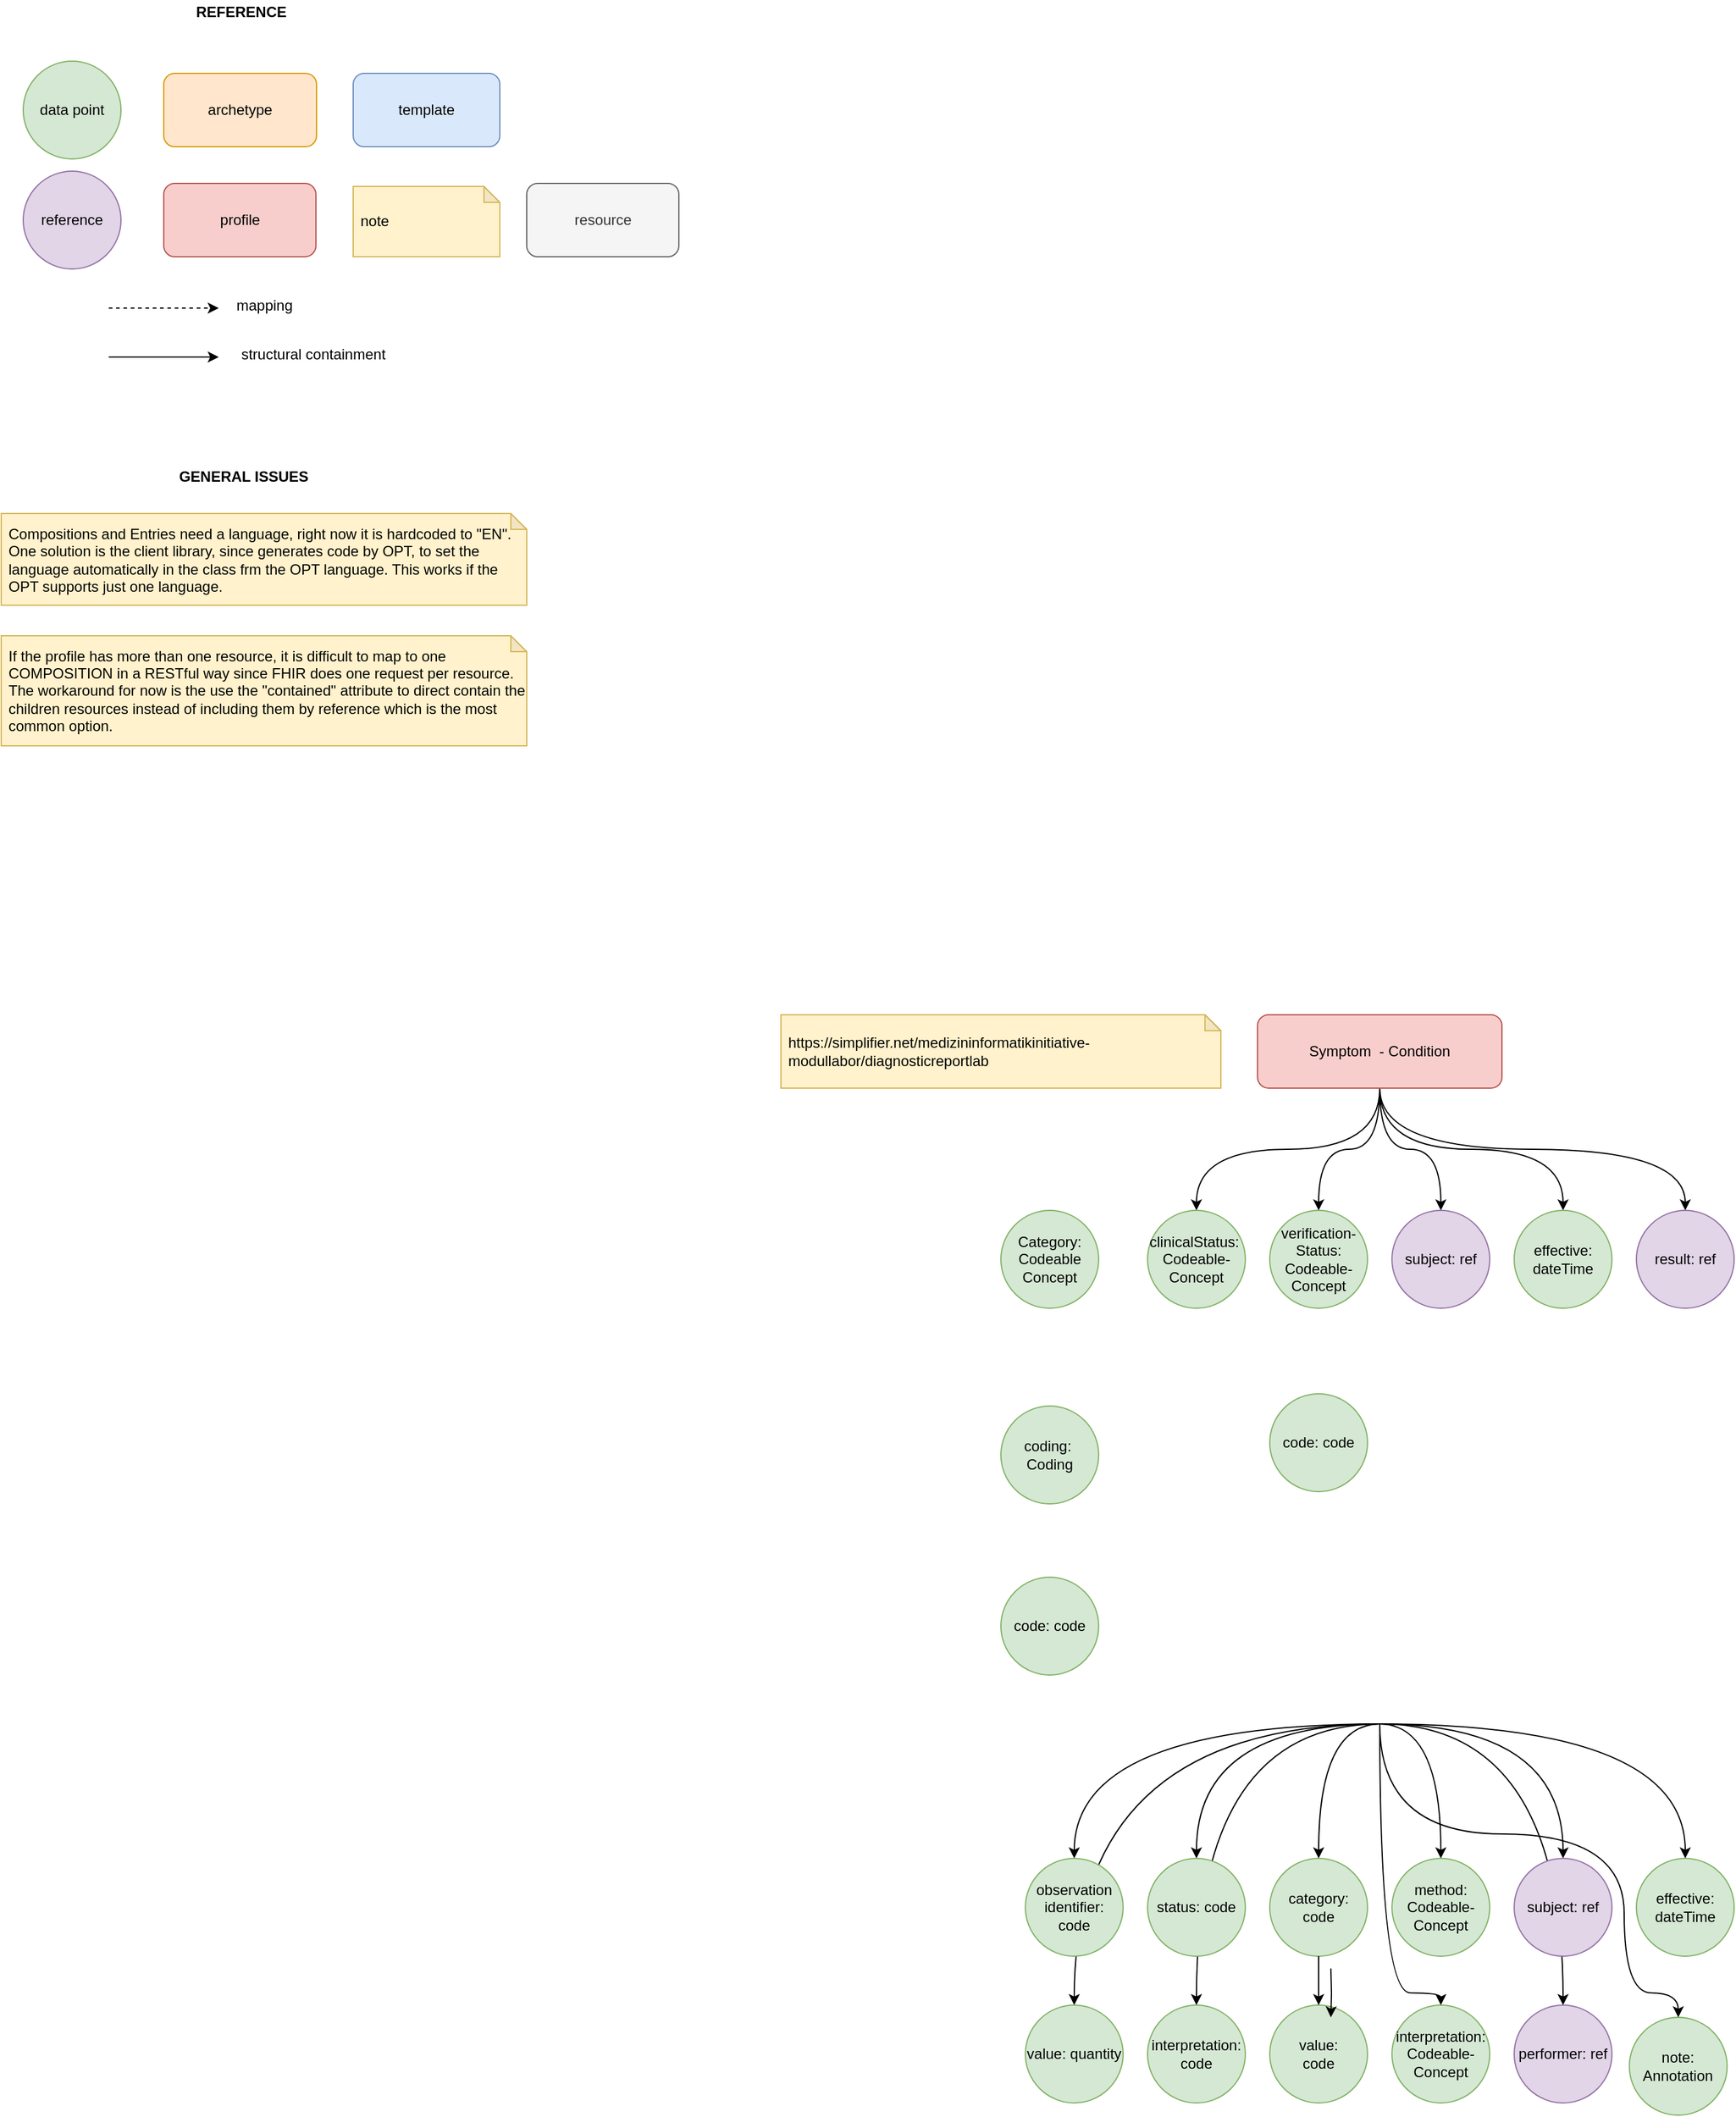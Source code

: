 <mxfile version="14.4.7" type="github">
  <diagram id="8phX3Mxs1kUHYDuuYzsh" name="Page-1">
    <mxGraphModel dx="3291" dy="588" grid="1" gridSize="10" guides="1" tooltips="1" connect="1" arrows="1" fold="1" page="1" pageScale="1" pageWidth="827" pageHeight="1169" math="0" shadow="0">
      <root>
        <mxCell id="0" />
        <mxCell id="1" parent="0" />
        <mxCell id="dnBnuAFGzf7L9Hc3VNLV-1" style="edgeStyle=orthogonalEdgeStyle;curved=1;orthogonalLoop=1;jettySize=auto;html=1;exitX=0.5;exitY=1;exitDx=0;exitDy=0;strokeColor=#000000;dashed=1;" edge="1" parent="1">
          <mxGeometry relative="1" as="geometry">
            <mxPoint x="-1820" y="372" as="targetPoint" />
            <mxPoint x="-1910" y="372" as="sourcePoint" />
          </mxGeometry>
        </mxCell>
        <mxCell id="dnBnuAFGzf7L9Hc3VNLV-2" value="mapping" style="text;html=1;align=center;verticalAlign=middle;resizable=0;points=[];autosize=1;" vertex="1" parent="1">
          <mxGeometry x="-1818" y="360" width="70" height="20" as="geometry" />
        </mxCell>
        <mxCell id="dnBnuAFGzf7L9Hc3VNLV-3" style="edgeStyle=orthogonalEdgeStyle;curved=1;orthogonalLoop=1;jettySize=auto;html=1;exitX=0.5;exitY=1;exitDx=0;exitDy=0;strokeColor=#000000;" edge="1" parent="1">
          <mxGeometry relative="1" as="geometry">
            <mxPoint x="-1820.0" y="412" as="targetPoint" />
            <mxPoint x="-1910.0" y="412" as="sourcePoint" />
          </mxGeometry>
        </mxCell>
        <mxCell id="dnBnuAFGzf7L9Hc3VNLV-4" value="structural containment" style="text;html=1;align=center;verticalAlign=middle;resizable=0;points=[];autosize=1;" vertex="1" parent="1">
          <mxGeometry x="-1823" y="400" width="160" height="20" as="geometry" />
        </mxCell>
        <mxCell id="dnBnuAFGzf7L9Hc3VNLV-5" value="&lt;b&gt;GENERAL ISSUES&lt;/b&gt;" style="text;html=1;align=center;verticalAlign=middle;resizable=0;points=[];autosize=1;" vertex="1" parent="1">
          <mxGeometry x="-1870" y="500" width="140" height="20" as="geometry" />
        </mxCell>
        <mxCell id="dnBnuAFGzf7L9Hc3VNLV-6" value="Compositions and Entries need a language, right now it is hardcoded to &quot;EN&quot;. One solution is the client library, since generates code by OPT, to set the language automatically in the class frm the OPT language. This works if the OPT supports just one language." style="shape=note;whiteSpace=wrap;html=1;backgroundOutline=1;darkOpacity=0.05;fillColor=#fff2cc;strokeColor=#d6b656;size=13;align=left;spacingLeft=4;" vertex="1" parent="1">
          <mxGeometry x="-1998" y="540" width="430" height="75" as="geometry" />
        </mxCell>
        <mxCell id="dnBnuAFGzf7L9Hc3VNLV-7" value="If the profile has more than one resource, it is difficult to map to one COMPOSITION in a RESTful way since FHIR does one request per resource. The workaround for now is the use the &quot;contained&quot; attribute to direct contain the children resources instead of including them by reference which is the most common option." style="shape=note;whiteSpace=wrap;html=1;backgroundOutline=1;darkOpacity=0.05;fillColor=#fff2cc;strokeColor=#d6b656;size=13;align=left;spacingLeft=4;" vertex="1" parent="1">
          <mxGeometry x="-1998" y="640" width="430" height="90" as="geometry" />
        </mxCell>
        <mxCell id="dnBnuAFGzf7L9Hc3VNLV-8" value="data point" style="ellipse;whiteSpace=wrap;html=1;aspect=fixed;fillColor=#d5e8d4;strokeColor=#82b366;" vertex="1" parent="1">
          <mxGeometry x="-1980" y="170" width="80" height="80" as="geometry" />
        </mxCell>
        <mxCell id="dnBnuAFGzf7L9Hc3VNLV-9" value="archetype" style="rounded=1;whiteSpace=wrap;html=1;fillColor=#ffe6cc;strokeColor=#d79b00;" vertex="1" parent="1">
          <mxGeometry x="-1865" y="180" width="125" height="60" as="geometry" />
        </mxCell>
        <mxCell id="dnBnuAFGzf7L9Hc3VNLV-10" value="template" style="rounded=1;whiteSpace=wrap;html=1;fillColor=#dae8fc;strokeColor=#6c8ebf;" vertex="1" parent="1">
          <mxGeometry x="-1710" y="180" width="120" height="60" as="geometry" />
        </mxCell>
        <mxCell id="dnBnuAFGzf7L9Hc3VNLV-11" value="profile" style="rounded=1;whiteSpace=wrap;html=1;fillColor=#f8cecc;strokeColor=#b85450;" vertex="1" parent="1">
          <mxGeometry x="-1865" y="270" width="124.5" height="60" as="geometry" />
        </mxCell>
        <mxCell id="dnBnuAFGzf7L9Hc3VNLV-12" value="note" style="shape=note;whiteSpace=wrap;html=1;backgroundOutline=1;darkOpacity=0.05;fillColor=#fff2cc;strokeColor=#d6b656;size=13;align=left;spacingLeft=4;" vertex="1" parent="1">
          <mxGeometry x="-1710" y="272.5" width="120" height="57.5" as="geometry" />
        </mxCell>
        <mxCell id="dnBnuAFGzf7L9Hc3VNLV-13" value="REFERENCE" style="text;html=1;align=center;verticalAlign=middle;resizable=0;points=[];autosize=1;fontStyle=1" vertex="1" parent="1">
          <mxGeometry x="-1852.5" y="120" width="100" height="20" as="geometry" />
        </mxCell>
        <mxCell id="dnBnuAFGzf7L9Hc3VNLV-14" value="reference" style="ellipse;whiteSpace=wrap;html=1;aspect=fixed;fillColor=#e1d5e7;strokeColor=#9673a6;" vertex="1" parent="1">
          <mxGeometry x="-1980" y="260" width="80" height="80" as="geometry" />
        </mxCell>
        <mxCell id="dnBnuAFGzf7L9Hc3VNLV-15" value="resource" style="rounded=1;whiteSpace=wrap;html=1;fillColor=#f5f5f5;strokeColor=#666666;fontColor=#333333;" vertex="1" parent="1">
          <mxGeometry x="-1568" y="270" width="124.5" height="60" as="geometry" />
        </mxCell>
        <mxCell id="dnBnuAFGzf7L9Hc3VNLV-16" value="https://simplifier.net/forschungsnetzcovid-19/symptomscovid19-profile" style="shape=note;whiteSpace=wrap;html=1;backgroundOutline=1;darkOpacity=0.05;fillColor=#fff2cc;strokeColor=#d6b656;size=13;align=left;spacingLeft=4;" vertex="1" parent="1">
          <mxGeometry x="-1360" y="950" width="360" height="60" as="geometry" />
        </mxCell>
        <mxCell id="dnBnuAFGzf7L9Hc3VNLV-17" style="edgeStyle=orthogonalEdgeStyle;curved=1;orthogonalLoop=1;jettySize=auto;html=1;exitX=0.5;exitY=1;exitDx=0;exitDy=0;strokeColor=#000000;" edge="1" parent="1" source="dnBnuAFGzf7L9Hc3VNLV-22" target="dnBnuAFGzf7L9Hc3VNLV-35">
          <mxGeometry relative="1" as="geometry" />
        </mxCell>
        <mxCell id="dnBnuAFGzf7L9Hc3VNLV-18" style="edgeStyle=orthogonalEdgeStyle;curved=1;orthogonalLoop=1;jettySize=auto;html=1;exitX=0.5;exitY=1;exitDx=0;exitDy=0;strokeColor=#000000;entryX=0.5;entryY=0;entryDx=0;entryDy=0;" edge="1" parent="1" source="dnBnuAFGzf7L9Hc3VNLV-22" target="dnBnuAFGzf7L9Hc3VNLV-57">
          <mxGeometry relative="1" as="geometry">
            <mxPoint x="-925" y="1120" as="targetPoint" />
          </mxGeometry>
        </mxCell>
        <mxCell id="dnBnuAFGzf7L9Hc3VNLV-19" style="edgeStyle=orthogonalEdgeStyle;curved=1;orthogonalLoop=1;jettySize=auto;html=1;exitX=0.5;exitY=1;exitDx=0;exitDy=0;entryX=0.5;entryY=0;entryDx=0;entryDy=0;strokeColor=#000000;" edge="1" parent="1" source="dnBnuAFGzf7L9Hc3VNLV-22" target="dnBnuAFGzf7L9Hc3VNLV-37">
          <mxGeometry relative="1" as="geometry" />
        </mxCell>
        <mxCell id="dnBnuAFGzf7L9Hc3VNLV-20" style="edgeStyle=orthogonalEdgeStyle;curved=1;orthogonalLoop=1;jettySize=auto;html=1;exitX=0.5;exitY=1;exitDx=0;exitDy=0;entryX=0.5;entryY=0;entryDx=0;entryDy=0;strokeColor=#000000;" edge="1" parent="1" source="dnBnuAFGzf7L9Hc3VNLV-22" target="dnBnuAFGzf7L9Hc3VNLV-38">
          <mxGeometry relative="1" as="geometry" />
        </mxCell>
        <mxCell id="dnBnuAFGzf7L9Hc3VNLV-21" style="edgeStyle=orthogonalEdgeStyle;curved=1;orthogonalLoop=1;jettySize=auto;html=1;exitX=0.5;exitY=1;exitDx=0;exitDy=0;entryX=0.5;entryY=0;entryDx=0;entryDy=0;strokeColor=#000000;" edge="1" parent="1" source="dnBnuAFGzf7L9Hc3VNLV-22" target="dnBnuAFGzf7L9Hc3VNLV-40">
          <mxGeometry relative="1" as="geometry" />
        </mxCell>
        <mxCell id="dnBnuAFGzf7L9Hc3VNLV-22" value="&lt;div class=&quot;cm-node-details-value cm-node-details-templ-id&quot;&gt;Symptom &amp;nbsp;- Condition&lt;/div&gt;" style="rounded=1;whiteSpace=wrap;html=1;fillColor=#f8cecc;strokeColor=#b85450;" vertex="1" parent="1">
          <mxGeometry x="-970" y="950" width="200" height="60" as="geometry" />
        </mxCell>
        <mxCell id="dnBnuAFGzf7L9Hc3VNLV-23" value="https://simplifier.net/medizininformatikinitiative-modullabor/diagnosticreportlab" style="shape=note;whiteSpace=wrap;html=1;backgroundOutline=1;darkOpacity=0.05;fillColor=#fff2cc;strokeColor=#d6b656;size=13;align=left;spacingLeft=4;" vertex="1" parent="1">
          <mxGeometry x="-1360" y="950" width="360" height="60" as="geometry" />
        </mxCell>
        <mxCell id="dnBnuAFGzf7L9Hc3VNLV-24" style="edgeStyle=orthogonalEdgeStyle;curved=1;orthogonalLoop=1;jettySize=auto;html=1;exitX=0.5;exitY=1;exitDx=0;exitDy=0;entryX=0.5;entryY=0;entryDx=0;entryDy=0;strokeColor=#000000;" edge="1" parent="1" target="dnBnuAFGzf7L9Hc3VNLV-41">
          <mxGeometry relative="1" as="geometry">
            <mxPoint x="-870" y="1530" as="sourcePoint" />
          </mxGeometry>
        </mxCell>
        <mxCell id="dnBnuAFGzf7L9Hc3VNLV-25" style="edgeStyle=orthogonalEdgeStyle;curved=1;orthogonalLoop=1;jettySize=auto;html=1;exitX=0.5;exitY=1;exitDx=0;exitDy=0;entryX=0.5;entryY=0;entryDx=0;entryDy=0;strokeColor=#000000;" edge="1" parent="1" target="dnBnuAFGzf7L9Hc3VNLV-42">
          <mxGeometry relative="1" as="geometry">
            <mxPoint x="-870" y="1530" as="sourcePoint" />
          </mxGeometry>
        </mxCell>
        <mxCell id="dnBnuAFGzf7L9Hc3VNLV-26" style="edgeStyle=orthogonalEdgeStyle;curved=1;orthogonalLoop=1;jettySize=auto;html=1;exitX=0.5;exitY=1;exitDx=0;exitDy=0;entryX=0.5;entryY=0;entryDx=0;entryDy=0;strokeColor=#000000;" edge="1" parent="1" target="dnBnuAFGzf7L9Hc3VNLV-43">
          <mxGeometry relative="1" as="geometry">
            <mxPoint x="-870" y="1530" as="sourcePoint" />
          </mxGeometry>
        </mxCell>
        <mxCell id="dnBnuAFGzf7L9Hc3VNLV-27" style="edgeStyle=orthogonalEdgeStyle;curved=1;orthogonalLoop=1;jettySize=auto;html=1;exitX=0.5;exitY=1;exitDx=0;exitDy=0;entryX=0.5;entryY=0;entryDx=0;entryDy=0;strokeColor=#000000;" edge="1" parent="1" target="dnBnuAFGzf7L9Hc3VNLV-44">
          <mxGeometry relative="1" as="geometry">
            <mxPoint x="-870" y="1530" as="sourcePoint" />
          </mxGeometry>
        </mxCell>
        <mxCell id="dnBnuAFGzf7L9Hc3VNLV-28" style="edgeStyle=orthogonalEdgeStyle;curved=1;orthogonalLoop=1;jettySize=auto;html=1;exitX=0.5;exitY=1;exitDx=0;exitDy=0;entryX=0.5;entryY=0;entryDx=0;entryDy=0;strokeColor=#000000;" edge="1" parent="1" target="dnBnuAFGzf7L9Hc3VNLV-45">
          <mxGeometry relative="1" as="geometry">
            <mxPoint x="-870" y="1530" as="sourcePoint" />
          </mxGeometry>
        </mxCell>
        <mxCell id="dnBnuAFGzf7L9Hc3VNLV-29" style="edgeStyle=orthogonalEdgeStyle;curved=1;orthogonalLoop=1;jettySize=auto;html=1;exitX=0.5;exitY=1;exitDx=0;exitDy=0;strokeColor=#000000;" edge="1" parent="1" target="dnBnuAFGzf7L9Hc3VNLV-46">
          <mxGeometry relative="1" as="geometry">
            <mxPoint x="-870" y="1530" as="sourcePoint" />
          </mxGeometry>
        </mxCell>
        <mxCell id="dnBnuAFGzf7L9Hc3VNLV-30" style="edgeStyle=orthogonalEdgeStyle;curved=1;orthogonalLoop=1;jettySize=auto;html=1;exitX=0.5;exitY=1;exitDx=0;exitDy=0;entryX=0.5;entryY=0;entryDx=0;entryDy=0;strokeColor=#000000;" edge="1" parent="1" target="dnBnuAFGzf7L9Hc3VNLV-47">
          <mxGeometry relative="1" as="geometry">
            <mxPoint x="-870" y="1530" as="sourcePoint" />
          </mxGeometry>
        </mxCell>
        <mxCell id="dnBnuAFGzf7L9Hc3VNLV-31" style="edgeStyle=orthogonalEdgeStyle;curved=1;orthogonalLoop=1;jettySize=auto;html=1;exitX=0.5;exitY=1;exitDx=0;exitDy=0;entryX=0.5;entryY=0;entryDx=0;entryDy=0;strokeColor=#000000;" edge="1" parent="1" target="dnBnuAFGzf7L9Hc3VNLV-49">
          <mxGeometry relative="1" as="geometry">
            <mxPoint x="-870" y="1530" as="sourcePoint" />
          </mxGeometry>
        </mxCell>
        <mxCell id="dnBnuAFGzf7L9Hc3VNLV-32" style="edgeStyle=orthogonalEdgeStyle;curved=1;orthogonalLoop=1;jettySize=auto;html=1;exitX=0.5;exitY=1;exitDx=0;exitDy=0;strokeColor=#000000;" edge="1" parent="1" target="dnBnuAFGzf7L9Hc3VNLV-48">
          <mxGeometry relative="1" as="geometry">
            <mxPoint x="-870" y="1530" as="sourcePoint" />
          </mxGeometry>
        </mxCell>
        <mxCell id="dnBnuAFGzf7L9Hc3VNLV-35" value="clinicalStatus:&amp;nbsp;&lt;br&gt;Codeable-Concept" style="ellipse;whiteSpace=wrap;html=1;aspect=fixed;fillColor=#d5e8d4;strokeColor=#82b366;" vertex="1" parent="1">
          <mxGeometry x="-1060" y="1110" width="80" height="80" as="geometry" />
        </mxCell>
        <mxCell id="dnBnuAFGzf7L9Hc3VNLV-36" value="code: code" style="ellipse;whiteSpace=wrap;html=1;aspect=fixed;fillColor=#d5e8d4;strokeColor=#82b366;" vertex="1" parent="1">
          <mxGeometry x="-960" y="1260" width="80" height="80" as="geometry" />
        </mxCell>
        <mxCell id="dnBnuAFGzf7L9Hc3VNLV-37" value="subject: ref" style="ellipse;whiteSpace=wrap;html=1;aspect=fixed;fillColor=#e1d5e7;strokeColor=#9673a6;" vertex="1" parent="1">
          <mxGeometry x="-860" y="1110" width="80" height="80" as="geometry" />
        </mxCell>
        <mxCell id="dnBnuAFGzf7L9Hc3VNLV-38" value="effective: dateTime" style="ellipse;whiteSpace=wrap;html=1;aspect=fixed;fillColor=#d5e8d4;strokeColor=#82b366;" vertex="1" parent="1">
          <mxGeometry x="-760" y="1110" width="80" height="80" as="geometry" />
        </mxCell>
        <mxCell id="dnBnuAFGzf7L9Hc3VNLV-40" value="result: ref" style="ellipse;whiteSpace=wrap;html=1;aspect=fixed;fillColor=#e1d5e7;strokeColor=#9673a6;" vertex="1" parent="1">
          <mxGeometry x="-660" y="1110" width="80" height="80" as="geometry" />
        </mxCell>
        <mxCell id="dnBnuAFGzf7L9Hc3VNLV-41" value="observation identifier: code" style="ellipse;whiteSpace=wrap;html=1;aspect=fixed;fillColor=#d5e8d4;strokeColor=#82b366;" vertex="1" parent="1">
          <mxGeometry x="-1160" y="1640" width="80" height="80" as="geometry" />
        </mxCell>
        <mxCell id="dnBnuAFGzf7L9Hc3VNLV-42" value="status: code" style="ellipse;whiteSpace=wrap;html=1;aspect=fixed;fillColor=#d5e8d4;strokeColor=#82b366;" vertex="1" parent="1">
          <mxGeometry x="-1060" y="1640" width="80" height="80" as="geometry" />
        </mxCell>
        <mxCell id="dnBnuAFGzf7L9Hc3VNLV-43" value="category: code" style="ellipse;whiteSpace=wrap;html=1;aspect=fixed;fillColor=#d5e8d4;strokeColor=#82b366;" vertex="1" parent="1">
          <mxGeometry x="-960" y="1640" width="80" height="80" as="geometry" />
        </mxCell>
        <mxCell id="dnBnuAFGzf7L9Hc3VNLV-44" value="&lt;div&gt;method:&lt;/div&gt;&lt;div&gt;Codeable-Concept&lt;br&gt;&lt;/div&gt;" style="ellipse;whiteSpace=wrap;html=1;aspect=fixed;fillColor=#d5e8d4;strokeColor=#82b366;" vertex="1" parent="1">
          <mxGeometry x="-860" y="1640" width="80" height="80" as="geometry" />
        </mxCell>
        <mxCell id="dnBnuAFGzf7L9Hc3VNLV-45" value="subject: ref" style="ellipse;whiteSpace=wrap;html=1;aspect=fixed;fillColor=#e1d5e7;strokeColor=#9673a6;" vertex="1" parent="1">
          <mxGeometry x="-760" y="1640" width="80" height="80" as="geometry" />
        </mxCell>
        <mxCell id="dnBnuAFGzf7L9Hc3VNLV-46" value="effective: dateTime" style="ellipse;whiteSpace=wrap;html=1;aspect=fixed;fillColor=#d5e8d4;strokeColor=#82b366;" vertex="1" parent="1">
          <mxGeometry x="-660" y="1640" width="80" height="80" as="geometry" />
        </mxCell>
        <mxCell id="dnBnuAFGzf7L9Hc3VNLV-47" value="performer: ref" style="ellipse;whiteSpace=wrap;html=1;aspect=fixed;fillColor=#e1d5e7;strokeColor=#9673a6;" vertex="1" parent="1">
          <mxGeometry x="-760" y="1760" width="80" height="80" as="geometry" />
        </mxCell>
        <mxCell id="dnBnuAFGzf7L9Hc3VNLV-48" value="value: quantity" style="ellipse;whiteSpace=wrap;html=1;aspect=fixed;fillColor=#d5e8d4;strokeColor=#82b366;" vertex="1" parent="1">
          <mxGeometry x="-1160" y="1760" width="80" height="80" as="geometry" />
        </mxCell>
        <mxCell id="dnBnuAFGzf7L9Hc3VNLV-49" value="interpretation: code" style="ellipse;whiteSpace=wrap;html=1;aspect=fixed;fillColor=#d5e8d4;strokeColor=#82b366;" vertex="1" parent="1">
          <mxGeometry x="-1060" y="1760" width="80" height="80" as="geometry" />
        </mxCell>
        <mxCell id="dnBnuAFGzf7L9Hc3VNLV-50" value="&lt;div&gt;value:&lt;/div&gt;&lt;div&gt;code&lt;br&gt;&lt;/div&gt;" style="ellipse;whiteSpace=wrap;html=1;aspect=fixed;fillColor=#d5e8d4;strokeColor=#82b366;" vertex="1" parent="1">
          <mxGeometry x="-960" y="1760" width="80" height="80" as="geometry" />
        </mxCell>
        <mxCell id="dnBnuAFGzf7L9Hc3VNLV-51" value="" style="edgeStyle=orthogonalEdgeStyle;rounded=0;orthogonalLoop=1;jettySize=auto;html=1;exitX=0.5;exitY=1;exitDx=0;exitDy=0;entryX=0.5;entryY=0;entryDx=0;entryDy=0;" edge="1" parent="1" source="dnBnuAFGzf7L9Hc3VNLV-43" target="dnBnuAFGzf7L9Hc3VNLV-50">
          <mxGeometry relative="1" as="geometry">
            <mxPoint x="-910" y="1740" as="sourcePoint" />
            <mxPoint x="-890" y="1730" as="targetPoint" />
          </mxGeometry>
        </mxCell>
        <mxCell id="dnBnuAFGzf7L9Hc3VNLV-52" value="&lt;div&gt;note:&lt;/div&gt;&lt;div&gt;Annotation&lt;br&gt;&lt;/div&gt;" style="ellipse;whiteSpace=wrap;html=1;aspect=fixed;fillColor=#d5e8d4;strokeColor=#82b366;" vertex="1" parent="1">
          <mxGeometry x="-665.75" y="1770" width="80" height="80" as="geometry" />
        </mxCell>
        <mxCell id="dnBnuAFGzf7L9Hc3VNLV-53" style="edgeStyle=orthogonalEdgeStyle;curved=1;orthogonalLoop=1;jettySize=auto;html=1;exitX=0.5;exitY=1;exitDx=0;exitDy=0;entryX=0.5;entryY=0;entryDx=0;entryDy=0;strokeColor=#000000;" edge="1" parent="1" target="dnBnuAFGzf7L9Hc3VNLV-52">
          <mxGeometry relative="1" as="geometry">
            <mxPoint x="-870" y="1530" as="sourcePoint" />
            <mxPoint x="-490" y="1990" as="targetPoint" />
            <Array as="points">
              <mxPoint x="-870" y="1620" />
              <mxPoint x="-670" y="1620" />
              <mxPoint x="-670" y="1750" />
              <mxPoint x="-626" y="1750" />
            </Array>
          </mxGeometry>
        </mxCell>
        <mxCell id="dnBnuAFGzf7L9Hc3VNLV-54" value="&lt;div&gt;interpretation:&lt;/div&gt;&lt;div&gt;Codeable-&lt;/div&gt;&lt;div&gt;Concept&lt;br&gt;&lt;/div&gt;" style="ellipse;whiteSpace=wrap;html=1;aspect=fixed;fillColor=#d5e8d4;strokeColor=#82b366;" vertex="1" parent="1">
          <mxGeometry x="-860" y="1760" width="80" height="80" as="geometry" />
        </mxCell>
        <mxCell id="dnBnuAFGzf7L9Hc3VNLV-55" style="edgeStyle=orthogonalEdgeStyle;curved=1;orthogonalLoop=1;jettySize=auto;html=1;exitX=0.5;exitY=1;exitDx=0;exitDy=0;strokeColor=#000000;" edge="1" parent="1" target="dnBnuAFGzf7L9Hc3VNLV-54">
          <mxGeometry relative="1" as="geometry">
            <mxPoint x="-870" y="1530" as="sourcePoint" />
            <mxPoint x="-700" y="1970" as="targetPoint" />
            <Array as="points">
              <mxPoint x="-870" y="1750" />
              <mxPoint x="-820" y="1750" />
            </Array>
          </mxGeometry>
        </mxCell>
        <mxCell id="dnBnuAFGzf7L9Hc3VNLV-56" value="code: code" style="ellipse;whiteSpace=wrap;html=1;aspect=fixed;fillColor=#d5e8d4;strokeColor=#82b366;" vertex="1" parent="1">
          <mxGeometry x="-1180" y="1410" width="80" height="80" as="geometry" />
        </mxCell>
        <mxCell id="dnBnuAFGzf7L9Hc3VNLV-57" value="verification-Status:&lt;br&gt;Codeable-&lt;br&gt;Concept" style="ellipse;whiteSpace=wrap;html=1;aspect=fixed;fillColor=#d5e8d4;strokeColor=#82b366;" vertex="1" parent="1">
          <mxGeometry x="-960" y="1110" width="80" height="80" as="geometry" />
        </mxCell>
        <mxCell id="dnBnuAFGzf7L9Hc3VNLV-59" value="" style="edgeStyle=orthogonalEdgeStyle;rounded=0;orthogonalLoop=1;jettySize=auto;html=1;exitX=0.5;exitY=1;exitDx=0;exitDy=0;entryX=0.5;entryY=0;entryDx=0;entryDy=0;" edge="1" parent="1">
          <mxGeometry relative="1" as="geometry">
            <mxPoint x="-910" y="1730" as="sourcePoint" />
            <mxPoint x="-910" y="1770" as="targetPoint" />
          </mxGeometry>
        </mxCell>
        <mxCell id="dnBnuAFGzf7L9Hc3VNLV-60" value="coding:&amp;nbsp;&lt;br&gt;Coding" style="ellipse;whiteSpace=wrap;html=1;aspect=fixed;fillColor=#d5e8d4;strokeColor=#82b366;" vertex="1" parent="1">
          <mxGeometry x="-1180" y="1270" width="80" height="80" as="geometry" />
        </mxCell>
        <mxCell id="dnBnuAFGzf7L9Hc3VNLV-61" value="Category:&lt;br&gt;Codeable&lt;br&gt;Concept" style="ellipse;whiteSpace=wrap;html=1;aspect=fixed;fillColor=#d5e8d4;strokeColor=#82b366;" vertex="1" parent="1">
          <mxGeometry x="-1180" y="1110" width="80" height="80" as="geometry" />
        </mxCell>
      </root>
    </mxGraphModel>
  </diagram>
</mxfile>
